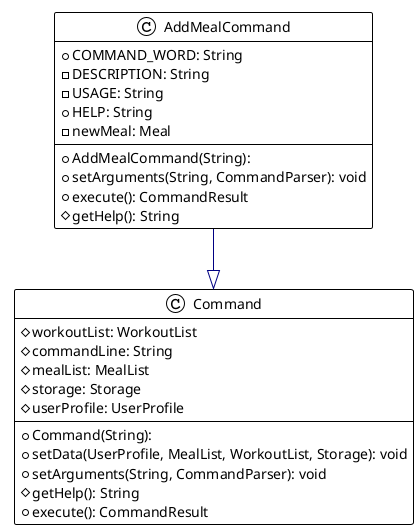 @startuml

!theme plain
top to bottom direction
skinparam linetype ortho

class AddMealCommand {
  + AddMealCommand(String): 
  + COMMAND_WORD: String
  - DESCRIPTION: String
  - USAGE: String
  + HELP: String
  - newMeal: Meal
  + setArguments(String, CommandParser): void
  + execute(): CommandResult
  # getHelp(): String
}
class Command {
  + Command(String): 
  # workoutList: WorkoutList
  # commandLine: String
  # mealList: MealList
  # storage: Storage
  # userProfile: UserProfile
  + setData(UserProfile, MealList, WorkoutList, Storage): void
  + setArguments(String, CommandParser): void
  # getHelp(): String
  + execute(): CommandResult
}

AddMealCommand  -[#000082,plain]-^  Command        
@enduml
